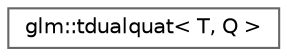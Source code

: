 digraph "Graphical Class Hierarchy"
{
 // LATEX_PDF_SIZE
  bgcolor="transparent";
  edge [fontname=Helvetica,fontsize=10,labelfontname=Helvetica,labelfontsize=10];
  node [fontname=Helvetica,fontsize=10,shape=box,height=0.2,width=0.4];
  rankdir="LR";
  Node0 [id="Node000000",label="glm::tdualquat\< T, Q \>",height=0.2,width=0.4,color="grey40", fillcolor="white", style="filled",URL="$structglm_1_1tdualquat.html",tooltip=" "];
}
